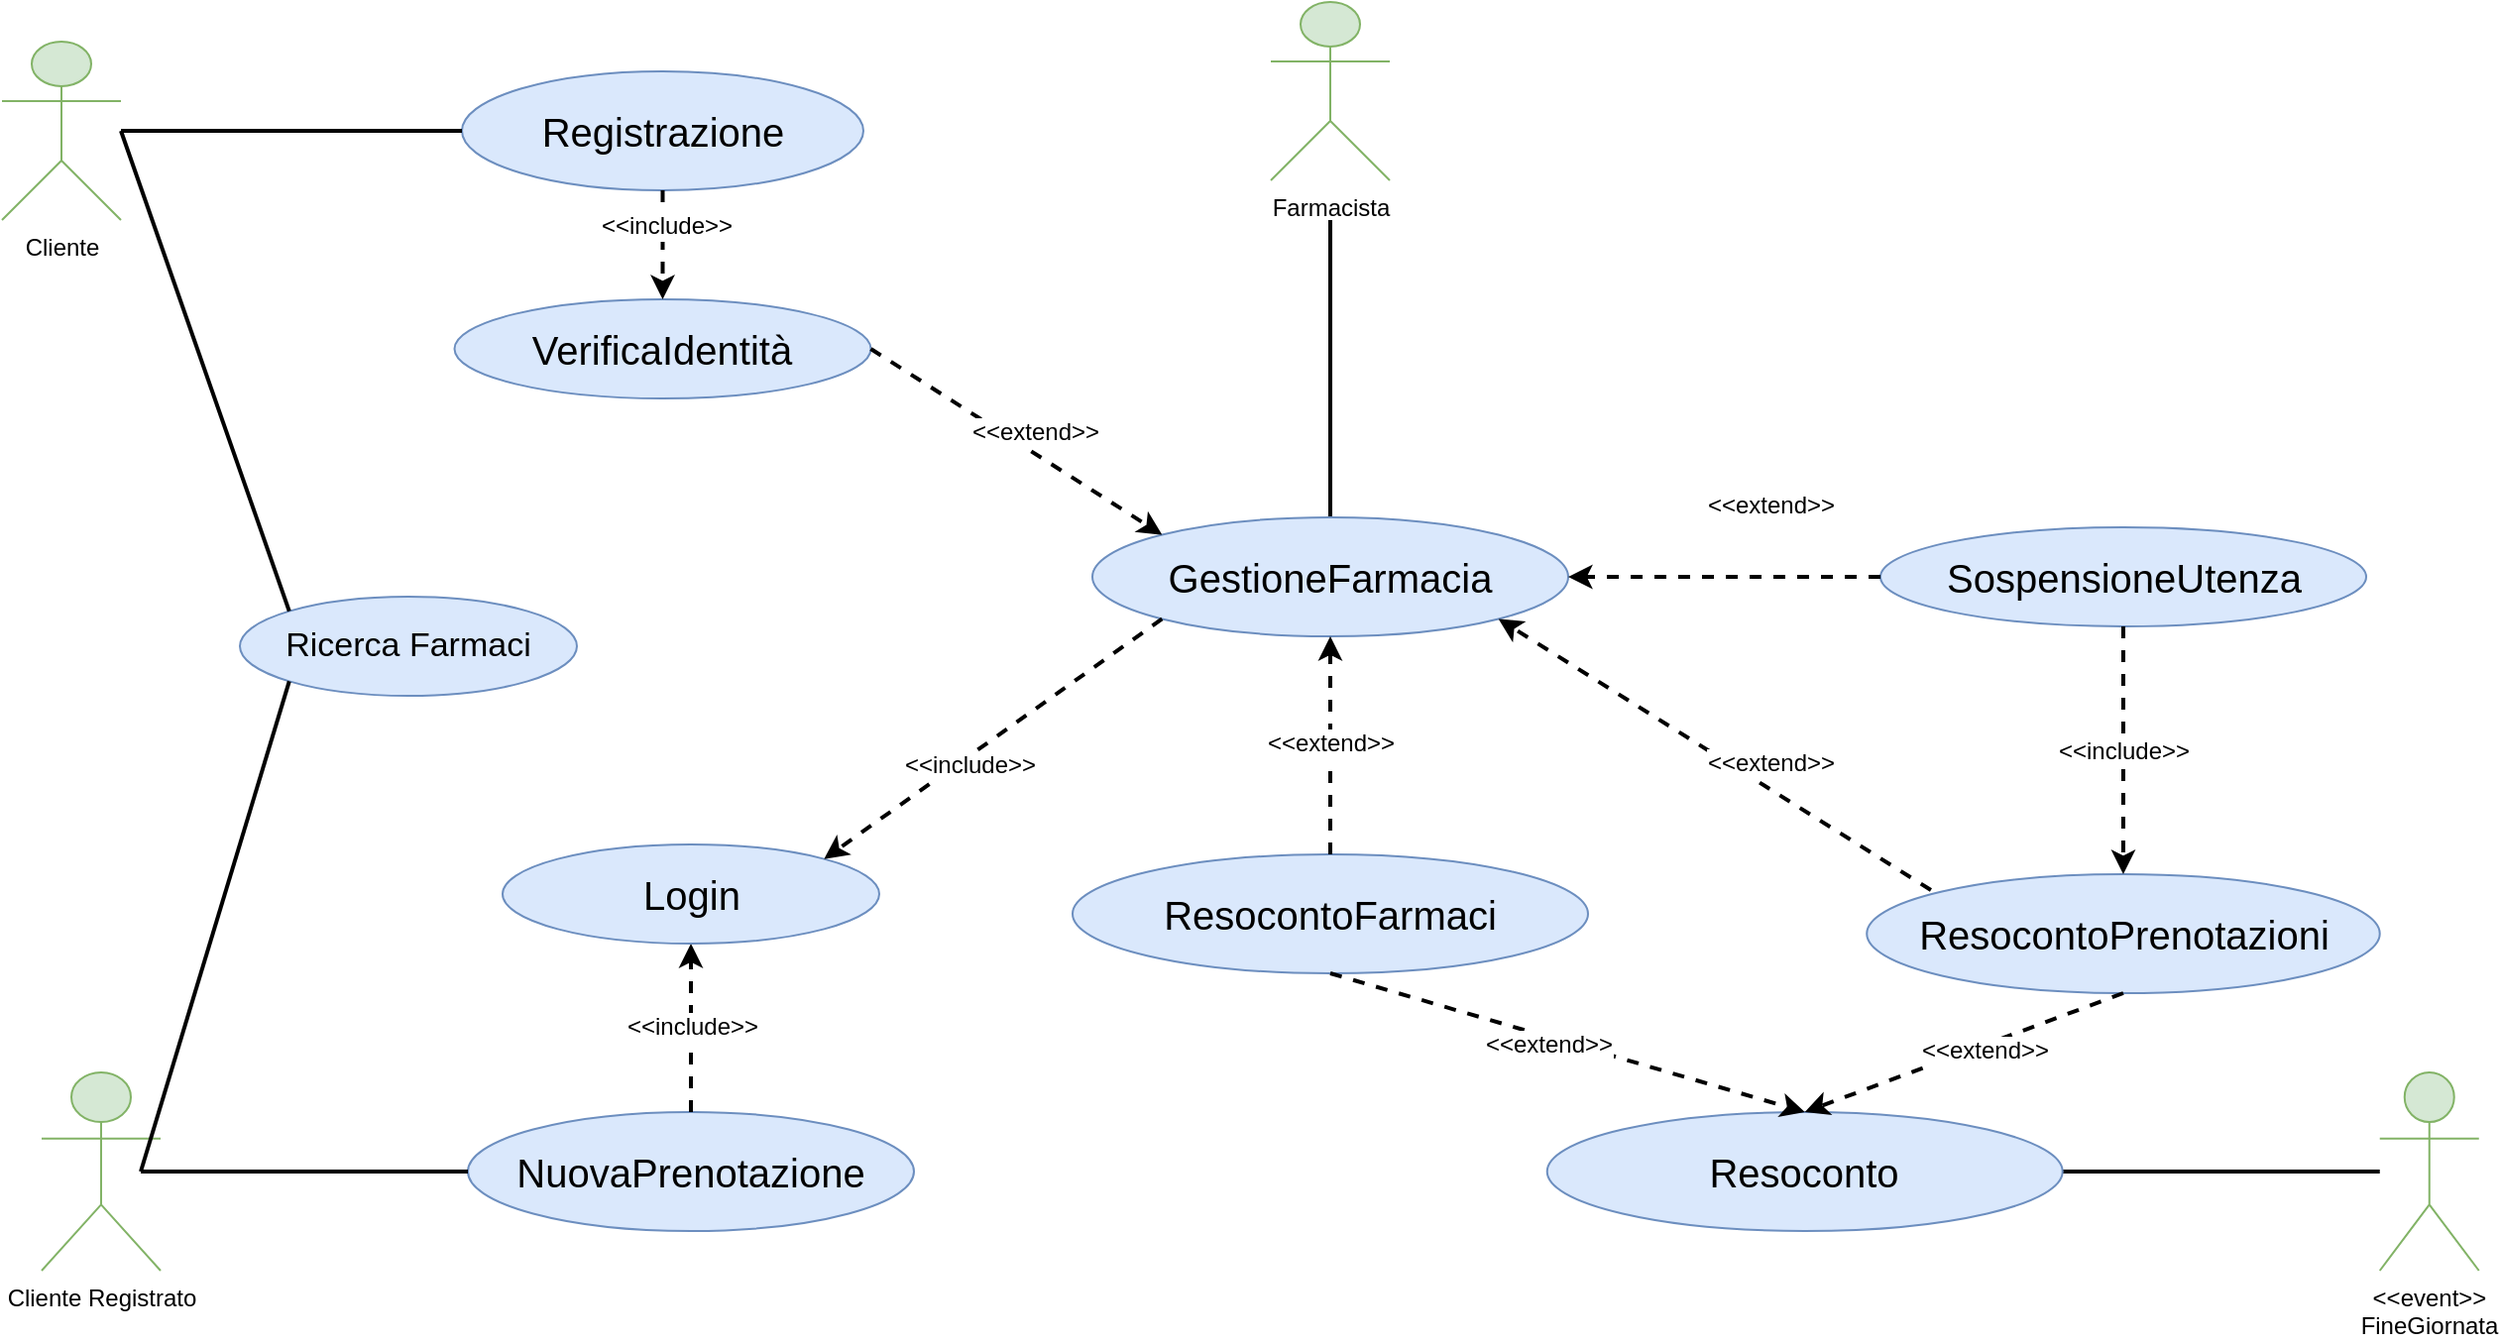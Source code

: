 <mxfile version="14.5.3" type="device"><diagram id="WS-S2Uc7Bm66tO0yg7nM" name="Page-1"><mxGraphModel dx="1550" dy="844" grid="1" gridSize="10" guides="1" tooltips="1" connect="1" arrows="1" fold="1" page="1" pageScale="1" pageWidth="850" pageHeight="1100" math="0" shadow="0"><root><mxCell id="0"/><mxCell id="1" parent="0"/><mxCell id="292h2AB26zim6zGXjQcM-20" value="" style="endArrow=none;html=1;shadow=0;strokeWidth=2;fontSize=17;fontColor=#000000;exitX=0.5;exitY=0;exitDx=0;exitDy=0;fillColor=#1ba1e2;" edge="1" parent="1" source="292h2AB26zim6zGXjQcM-5"><mxGeometry width="50" height="50" relative="1" as="geometry"><mxPoint x="1098.12" y="200" as="sourcePoint"/><mxPoint x="850" y="240" as="targetPoint"/></mxGeometry></mxCell><mxCell id="292h2AB26zim6zGXjQcM-1" value="&lt;font style=&quot;font-size: 20px&quot;&gt;Registrazione&lt;/font&gt;" style="ellipse;whiteSpace=wrap;html=1;fillColor=#dae8fc;strokeColor=#6c8ebf;labelBackgroundColor=none;" vertex="1" parent="1"><mxGeometry x="412" y="165" width="202.5" height="60" as="geometry"/></mxCell><mxCell id="292h2AB26zim6zGXjQcM-3" value="Cliente" style="shape=umlActor;verticalLabelPosition=bottom;verticalAlign=top;html=1;outlineConnect=0;labelBackgroundColor=none;fillColor=#d5e8d4;strokeColor=#82b366;" vertex="1" parent="1"><mxGeometry x="180" y="150" width="60" height="90" as="geometry"/></mxCell><mxCell id="292h2AB26zim6zGXjQcM-4" value="&lt;div&gt;Cliente Registrato&lt;/div&gt;" style="shape=umlActor;verticalLabelPosition=bottom;verticalAlign=top;html=1;outlineConnect=0;labelBackgroundColor=none;fillColor=#d5e8d4;strokeColor=#82b366;" vertex="1" parent="1"><mxGeometry x="200" y="670" width="60" height="100" as="geometry"/></mxCell><mxCell id="292h2AB26zim6zGXjQcM-5" value="GestioneFarmacia" style="ellipse;whiteSpace=wrap;html=1;labelBackgroundColor=none;fillColor=#dae8fc;strokeColor=#6c8ebf;fontSize=20;" vertex="1" parent="1"><mxGeometry x="730" y="390" width="240" height="60" as="geometry"/></mxCell><mxCell id="292h2AB26zim6zGXjQcM-6" value="NuovaPrenotazione" style="ellipse;whiteSpace=wrap;html=1;labelBackgroundColor=none;fontSize=20;fillColor=#dae8fc;strokeColor=#6c8ebf;" vertex="1" parent="1"><mxGeometry x="415" y="690" width="225" height="60" as="geometry"/></mxCell><mxCell id="292h2AB26zim6zGXjQcM-7" value="" style="endArrow=classic;html=1;shadow=0;strokeColor=#000000;strokeWidth=2;fontSize=13;dashed=1;exitX=0.5;exitY=0;exitDx=0;exitDy=0;entryX=0.5;entryY=1;entryDx=0;entryDy=0;" edge="1" parent="1" source="292h2AB26zim6zGXjQcM-6" target="292h2AB26zim6zGXjQcM-9"><mxGeometry width="50" height="50" relative="1" as="geometry"><mxPoint x="390" y="675" as="sourcePoint"/><mxPoint x="440" y="625" as="targetPoint"/><Array as="points"/></mxGeometry></mxCell><mxCell id="292h2AB26zim6zGXjQcM-8" value="&amp;lt;&amp;lt;include&amp;gt;&amp;gt;" style="edgeLabel;html=1;align=center;verticalAlign=middle;resizable=0;points=[];fontSize=12;fontColor=#000000;" vertex="1" connectable="0" parent="292h2AB26zim6zGXjQcM-7"><mxGeometry x="0.327" y="-1" relative="1" as="geometry"><mxPoint x="-1" y="13" as="offset"/></mxGeometry></mxCell><mxCell id="292h2AB26zim6zGXjQcM-9" value="&lt;div&gt;Login&lt;/div&gt;" style="ellipse;whiteSpace=wrap;html=1;labelBackgroundColor=none;fontSize=20;fillColor=#dae8fc;strokeColor=#6c8ebf;" vertex="1" parent="1"><mxGeometry x="432.5" y="555" width="190" height="50" as="geometry"/></mxCell><mxCell id="292h2AB26zim6zGXjQcM-10" value="VerificaIdentità" style="ellipse;whiteSpace=wrap;html=1;labelBackgroundColor=none;fontSize=20;fillColor=#dae8fc;strokeColor=#6c8ebf;" vertex="1" parent="1"><mxGeometry x="408.25" y="280" width="210" height="50" as="geometry"/></mxCell><mxCell id="292h2AB26zim6zGXjQcM-11" value="" style="endArrow=classic;html=1;shadow=0;dashed=1;strokeColor=#000000;strokeWidth=2;fontSize=20;fontColor=#000000;exitX=0.5;exitY=1;exitDx=0;exitDy=0;entryX=0.5;entryY=0;entryDx=0;entryDy=0;" edge="1" parent="1" source="292h2AB26zim6zGXjQcM-1" target="292h2AB26zim6zGXjQcM-10"><mxGeometry width="50" height="50" relative="1" as="geometry"><mxPoint x="720" y="475" as="sourcePoint"/><mxPoint x="770" y="425" as="targetPoint"/></mxGeometry></mxCell><mxCell id="292h2AB26zim6zGXjQcM-12" value="&amp;lt;&amp;lt;include&amp;gt;&amp;gt;" style="edgeLabel;html=1;align=center;verticalAlign=middle;resizable=0;points=[];fontSize=12;fontColor=#000000;" vertex="1" connectable="0" parent="292h2AB26zim6zGXjQcM-11"><mxGeometry x="0.276" y="1" relative="1" as="geometry"><mxPoint y="-17" as="offset"/></mxGeometry></mxCell><mxCell id="292h2AB26zim6zGXjQcM-13" value="" style="endArrow=classic;html=1;shadow=0;dashed=1;strokeColor=#000000;strokeWidth=2;fontSize=12;fontColor=#000000;exitX=1;exitY=0.5;exitDx=0;exitDy=0;entryX=0;entryY=0;entryDx=0;entryDy=0;" edge="1" parent="1" source="292h2AB26zim6zGXjQcM-10" target="292h2AB26zim6zGXjQcM-5"><mxGeometry width="50" height="50" relative="1" as="geometry"><mxPoint x="720" y="405" as="sourcePoint"/><mxPoint x="780" y="445" as="targetPoint"/></mxGeometry></mxCell><mxCell id="292h2AB26zim6zGXjQcM-14" value="&amp;lt;&amp;lt;extend&amp;gt;&amp;gt;" style="edgeLabel;html=1;align=center;verticalAlign=middle;resizable=0;points=[];fontSize=12;fontColor=#000000;" vertex="1" connectable="0" parent="292h2AB26zim6zGXjQcM-13"><mxGeometry x="-0.245" y="3" relative="1" as="geometry"><mxPoint x="25.1" y="9.15" as="offset"/></mxGeometry></mxCell><mxCell id="292h2AB26zim6zGXjQcM-15" value="Ricerca Farmaci" style="ellipse;whiteSpace=wrap;html=1;labelBackgroundColor=none;fontSize=17;fillColor=#dae8fc;strokeColor=#6c8ebf;" vertex="1" parent="1"><mxGeometry x="300" y="430" width="170" height="50" as="geometry"/></mxCell><mxCell id="292h2AB26zim6zGXjQcM-16" value="" style="endArrow=none;html=1;shadow=0;strokeWidth=2;fontSize=17;fontColor=#000000;entryX=0;entryY=1;entryDx=0;entryDy=0;fillColor=#1ba1e2;" edge="1" parent="1" target="292h2AB26zim6zGXjQcM-15"><mxGeometry width="50" height="50" relative="1" as="geometry"><mxPoint x="250" y="720" as="sourcePoint"/><mxPoint x="290" y="615" as="targetPoint"/></mxGeometry></mxCell><mxCell id="292h2AB26zim6zGXjQcM-17" value="" style="endArrow=none;html=1;shadow=0;strokeWidth=2;fontSize=17;fontColor=#000000;entryX=0;entryY=0.5;entryDx=0;entryDy=0;fillColor=#1ba1e2;" edge="1" parent="1" target="292h2AB26zim6zGXjQcM-6"><mxGeometry width="50" height="50" relative="1" as="geometry"><mxPoint x="250" y="720" as="sourcePoint"/><mxPoint x="330" y="715" as="targetPoint"/></mxGeometry></mxCell><mxCell id="292h2AB26zim6zGXjQcM-18" value="" style="endArrow=none;html=1;shadow=0;strokeWidth=2;fontSize=17;fontColor=#000000;exitX=0;exitY=0;exitDx=0;exitDy=0;fillColor=#1ba1e2;" edge="1" parent="1" source="292h2AB26zim6zGXjQcM-15"><mxGeometry width="50" height="50" relative="1" as="geometry"><mxPoint x="290" y="345" as="sourcePoint"/><mxPoint x="240" y="195" as="targetPoint"/></mxGeometry></mxCell><mxCell id="292h2AB26zim6zGXjQcM-19" value="" style="endArrow=none;html=1;shadow=0;strokeWidth=2;fontSize=17;fontColor=#000000;entryX=0;entryY=0.5;entryDx=0;entryDy=0;fillColor=#1ba1e2;" edge="1" parent="1" source="292h2AB26zim6zGXjQcM-3" target="292h2AB26zim6zGXjQcM-1"><mxGeometry width="50" height="50" relative="1" as="geometry"><mxPoint x="250" y="195" as="sourcePoint"/><mxPoint x="360" y="195" as="targetPoint"/></mxGeometry></mxCell><mxCell id="292h2AB26zim6zGXjQcM-21" value="SospensioneUtenza" style="ellipse;whiteSpace=wrap;html=1;labelBackgroundColor=none;fontSize=20;fillColor=#dae8fc;strokeColor=#6c8ebf;direction=west;" vertex="1" parent="1"><mxGeometry x="1127.5" y="395" width="245" height="50" as="geometry"/></mxCell><mxCell id="292h2AB26zim6zGXjQcM-22" value="" style="endArrow=classic;html=1;shadow=0;strokeColor=#000000;strokeWidth=2;fontSize=13;fontColor=#000000;entryX=1;entryY=0.5;entryDx=0;entryDy=0;dashed=1;" edge="1" parent="1" source="292h2AB26zim6zGXjQcM-21" target="292h2AB26zim6zGXjQcM-5"><mxGeometry width="50" height="50" relative="1" as="geometry"><mxPoint x="628.12" y="240" as="sourcePoint"/><mxPoint x="678.12" y="190" as="targetPoint"/></mxGeometry></mxCell><mxCell id="292h2AB26zim6zGXjQcM-23" value="&amp;lt;&amp;lt;extend&amp;gt;&amp;gt;" style="edgeLabel;html=1;align=center;verticalAlign=middle;resizable=0;points=[];fontSize=12;fontColor=#000000;" vertex="1" connectable="0" parent="292h2AB26zim6zGXjQcM-22"><mxGeometry x="-0.312" y="-2" relative="1" as="geometry"><mxPoint x="-2" y="-34.71" as="offset"/></mxGeometry></mxCell><mxCell id="292h2AB26zim6zGXjQcM-24" value="&lt;div&gt;&amp;lt;&amp;lt;event&amp;gt;&amp;gt;&lt;/div&gt;&lt;div&gt;FineGiornata&lt;br&gt;&lt;/div&gt;" style="shape=umlActor;verticalLabelPosition=bottom;verticalAlign=top;html=1;outlineConnect=0;labelBackgroundColor=none;fontSize=12;fillColor=#d5e8d4;strokeColor=#82b366;" vertex="1" parent="1"><mxGeometry x="1379.37" y="670" width="50" height="100" as="geometry"/></mxCell><mxCell id="292h2AB26zim6zGXjQcM-25" value="ResocontoPrenotazioni" style="ellipse;whiteSpace=wrap;html=1;labelBackgroundColor=none;fontSize=20;fillColor=#dae8fc;strokeColor=#6c8ebf;" vertex="1" parent="1"><mxGeometry x="1120.62" y="570" width="258.75" height="60" as="geometry"/></mxCell><mxCell id="292h2AB26zim6zGXjQcM-26" value="" style="endArrow=none;html=1;shadow=0;strokeWidth=2;fontSize=20;fontColor=#000000;exitX=1;exitY=0.5;exitDx=0;exitDy=0;fillColor=#1ba1e2;" edge="1" parent="1" source="292h2AB26zim6zGXjQcM-29" target="292h2AB26zim6zGXjQcM-24"><mxGeometry width="50" height="50" relative="1" as="geometry"><mxPoint x="1096.87" y="680" as="sourcePoint"/><mxPoint x="1370" y="720" as="targetPoint"/><Array as="points"/></mxGeometry></mxCell><mxCell id="292h2AB26zim6zGXjQcM-27" value="" style="endArrow=classic;html=1;shadow=0;strokeColor=#000000;strokeWidth=2;fontSize=20;fontColor=#000000;exitX=0.5;exitY=0;exitDx=0;exitDy=0;entryX=0.5;entryY=0;entryDx=0;entryDy=0;dashed=1;" edge="1" parent="1" source="292h2AB26zim6zGXjQcM-21" target="292h2AB26zim6zGXjQcM-25"><mxGeometry width="50" height="50" relative="1" as="geometry"><mxPoint x="915.62" y="500" as="sourcePoint"/><mxPoint x="965.62" y="450" as="targetPoint"/></mxGeometry></mxCell><mxCell id="292h2AB26zim6zGXjQcM-28" value="&amp;lt;&amp;lt;include&amp;gt;&amp;gt;" style="edgeLabel;html=1;align=center;verticalAlign=middle;resizable=0;points=[];fontSize=12;fontColor=#000000;" vertex="1" connectable="0" parent="292h2AB26zim6zGXjQcM-27"><mxGeometry x="0.2" y="-1" relative="1" as="geometry"><mxPoint x="1" y="-12.35" as="offset"/></mxGeometry></mxCell><mxCell id="292h2AB26zim6zGXjQcM-29" value="Resoconto" style="ellipse;whiteSpace=wrap;html=1;fillColor=#dae8fc;strokeColor=#6c8ebf;fontSize=20;" vertex="1" parent="1"><mxGeometry x="959.37" y="690" width="260" height="60" as="geometry"/></mxCell><mxCell id="292h2AB26zim6zGXjQcM-30" value="" style="endArrow=classic;html=1;fontSize=20;exitX=0.5;exitY=1;exitDx=0;exitDy=0;entryX=0.5;entryY=0;entryDx=0;entryDy=0;dashed=1;strokeWidth=2;" edge="1" parent="1" source="292h2AB26zim6zGXjQcM-25" target="292h2AB26zim6zGXjQcM-29"><mxGeometry width="50" height="50" relative="1" as="geometry"><mxPoint x="965.62" y="700" as="sourcePoint"/><mxPoint x="1015.62" y="650" as="targetPoint"/></mxGeometry></mxCell><mxCell id="292h2AB26zim6zGXjQcM-31" value="&amp;lt;&amp;lt;extend&amp;gt;&amp;gt;" style="edgeLabel;html=1;align=center;verticalAlign=middle;resizable=0;points=[];fontSize=12;" vertex="1" connectable="0" parent="292h2AB26zim6zGXjQcM-30"><mxGeometry x="0.228" y="3" relative="1" as="geometry"><mxPoint x="27.32" y="-11.18" as="offset"/></mxGeometry></mxCell><mxCell id="292h2AB26zim6zGXjQcM-32" value="ResocontoFarmaci" style="ellipse;whiteSpace=wrap;html=1;fontSize=20;fillColor=#dae8fc;strokeColor=#6c8ebf;" vertex="1" parent="1"><mxGeometry x="720" y="560" width="260" height="60" as="geometry"/></mxCell><mxCell id="292h2AB26zim6zGXjQcM-33" value="" style="endArrow=classic;html=1;dashed=1;fontSize=20;exitX=0.5;exitY=1;exitDx=0;exitDy=0;entryX=0.5;entryY=0;entryDx=0;entryDy=0;strokeWidth=2;" edge="1" parent="1" source="292h2AB26zim6zGXjQcM-32" target="292h2AB26zim6zGXjQcM-29"><mxGeometry width="50" height="50" relative="1" as="geometry"><mxPoint x="1165.62" y="690" as="sourcePoint"/><mxPoint x="1215.62" y="640" as="targetPoint"/></mxGeometry></mxCell><mxCell id="292h2AB26zim6zGXjQcM-34" value="&amp;lt;&amp;lt;extend&amp;gt;&amp;gt;" style="edgeLabel;html=1;align=center;verticalAlign=middle;resizable=0;points=[];fontSize=12;" vertex="1" connectable="0" parent="292h2AB26zim6zGXjQcM-33"><mxGeometry x="0.215" y="2" relative="1" as="geometry"><mxPoint x="-36.62" y="-4.53" as="offset"/></mxGeometry></mxCell><mxCell id="292h2AB26zim6zGXjQcM-35" value="" style="endArrow=classic;html=1;dashed=1;fontSize=12;exitX=0;exitY=1;exitDx=0;exitDy=0;entryX=1;entryY=0;entryDx=0;entryDy=0;strokeWidth=2;" edge="1" parent="1" source="292h2AB26zim6zGXjQcM-5" target="292h2AB26zim6zGXjQcM-9"><mxGeometry width="50" height="50" relative="1" as="geometry"><mxPoint x="720" y="495" as="sourcePoint"/><mxPoint x="770" y="445" as="targetPoint"/></mxGeometry></mxCell><mxCell id="292h2AB26zim6zGXjQcM-36" value="&amp;lt;&amp;lt;include&amp;gt;&amp;gt;" style="edgeLabel;html=1;align=center;verticalAlign=middle;resizable=0;points=[];fontSize=12;" vertex="1" connectable="0" parent="292h2AB26zim6zGXjQcM-35"><mxGeometry x="0.173" y="5" relative="1" as="geometry"><mxPoint y="-1" as="offset"/></mxGeometry></mxCell><mxCell id="292h2AB26zim6zGXjQcM-37" value="" style="endArrow=classic;html=1;shadow=0;dashed=1;strokeColor=#000000;strokeWidth=2;fontSize=12;fontColor=#000000;exitX=0.5;exitY=0;exitDx=0;exitDy=0;entryX=0.5;entryY=1;entryDx=0;entryDy=0;" edge="1" parent="1" source="292h2AB26zim6zGXjQcM-32" target="292h2AB26zim6zGXjQcM-5"><mxGeometry width="50" height="50" relative="1" as="geometry"><mxPoint x="800" y="498.11" as="sourcePoint"/><mxPoint x="946.897" y="661.897" as="targetPoint"/></mxGeometry></mxCell><mxCell id="292h2AB26zim6zGXjQcM-38" value="&amp;lt;&amp;lt;extend&amp;gt;&amp;gt;" style="edgeLabel;html=1;align=center;verticalAlign=middle;resizable=0;points=[];fontSize=12;fontColor=#000000;" vertex="1" connectable="0" parent="292h2AB26zim6zGXjQcM-37"><mxGeometry x="-0.245" y="3" relative="1" as="geometry"><mxPoint x="3" y="-15.0" as="offset"/></mxGeometry></mxCell><mxCell id="292h2AB26zim6zGXjQcM-2" value="Farmacista" style="shape=umlActor;verticalLabelPosition=bottom;verticalAlign=top;html=1;outlineConnect=0;labelBackgroundColor=none;fillColor=#d5e8d4;strokeColor=#82b366;" vertex="1" parent="1"><mxGeometry x="820" y="130" width="60" height="90" as="geometry"/></mxCell><mxCell id="292h2AB26zim6zGXjQcM-42" value="" style="endArrow=classic;html=1;shadow=0;dashed=1;strokeColor=#000000;strokeWidth=2;fontSize=12;fontColor=#000000;exitX=0.125;exitY=0.133;exitDx=0;exitDy=0;entryX=1;entryY=1;entryDx=0;entryDy=0;exitPerimeter=0;" edge="1" parent="1" source="292h2AB26zim6zGXjQcM-25" target="292h2AB26zim6zGXjQcM-5"><mxGeometry width="50" height="50" relative="1" as="geometry"><mxPoint x="1030" y="520" as="sourcePoint"/><mxPoint x="1030" y="400" as="targetPoint"/></mxGeometry></mxCell><mxCell id="292h2AB26zim6zGXjQcM-43" value="&amp;lt;&amp;lt;extend&amp;gt;&amp;gt;" style="edgeLabel;html=1;align=center;verticalAlign=middle;resizable=0;points=[];fontSize=12;fontColor=#000000;" vertex="1" connectable="0" parent="292h2AB26zim6zGXjQcM-42"><mxGeometry x="-0.245" y="3" relative="1" as="geometry"><mxPoint x="3" y="-15.0" as="offset"/></mxGeometry></mxCell></root></mxGraphModel></diagram></mxfile>